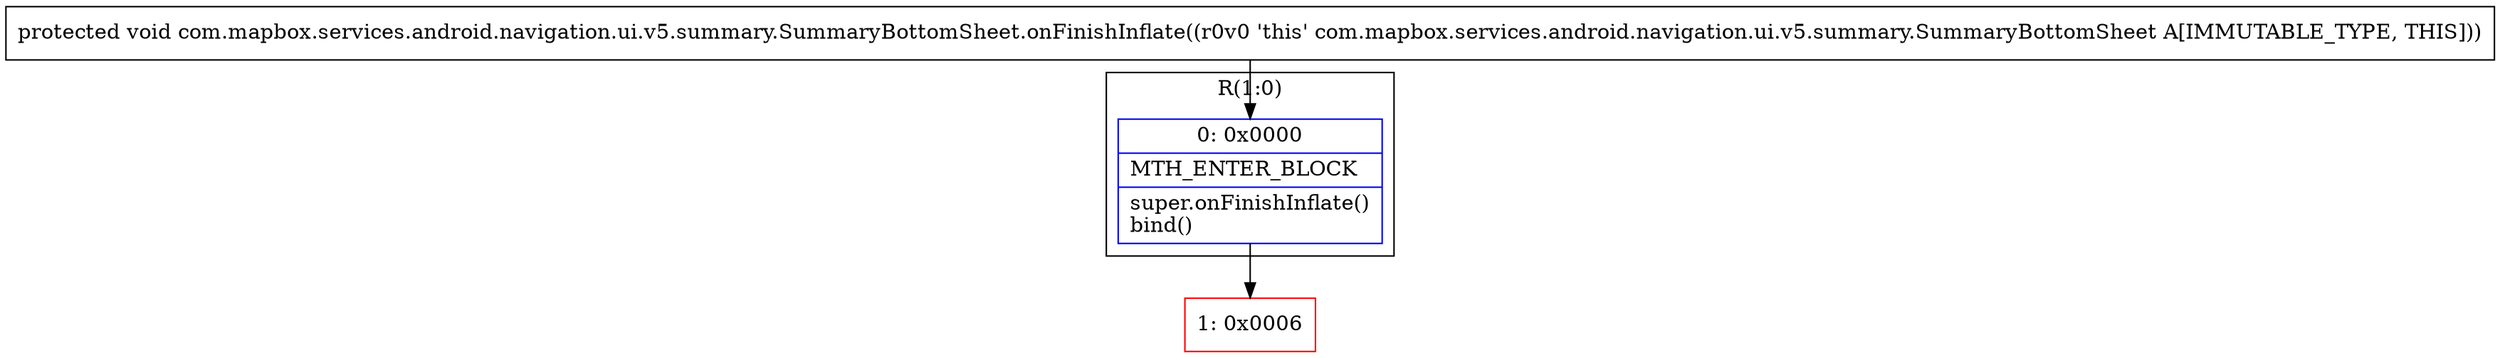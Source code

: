 digraph "CFG forcom.mapbox.services.android.navigation.ui.v5.summary.SummaryBottomSheet.onFinishInflate()V" {
subgraph cluster_Region_35503535 {
label = "R(1:0)";
node [shape=record,color=blue];
Node_0 [shape=record,label="{0\:\ 0x0000|MTH_ENTER_BLOCK\l|super.onFinishInflate()\lbind()\l}"];
}
Node_1 [shape=record,color=red,label="{1\:\ 0x0006}"];
MethodNode[shape=record,label="{protected void com.mapbox.services.android.navigation.ui.v5.summary.SummaryBottomSheet.onFinishInflate((r0v0 'this' com.mapbox.services.android.navigation.ui.v5.summary.SummaryBottomSheet A[IMMUTABLE_TYPE, THIS])) }"];
MethodNode -> Node_0;
Node_0 -> Node_1;
}

